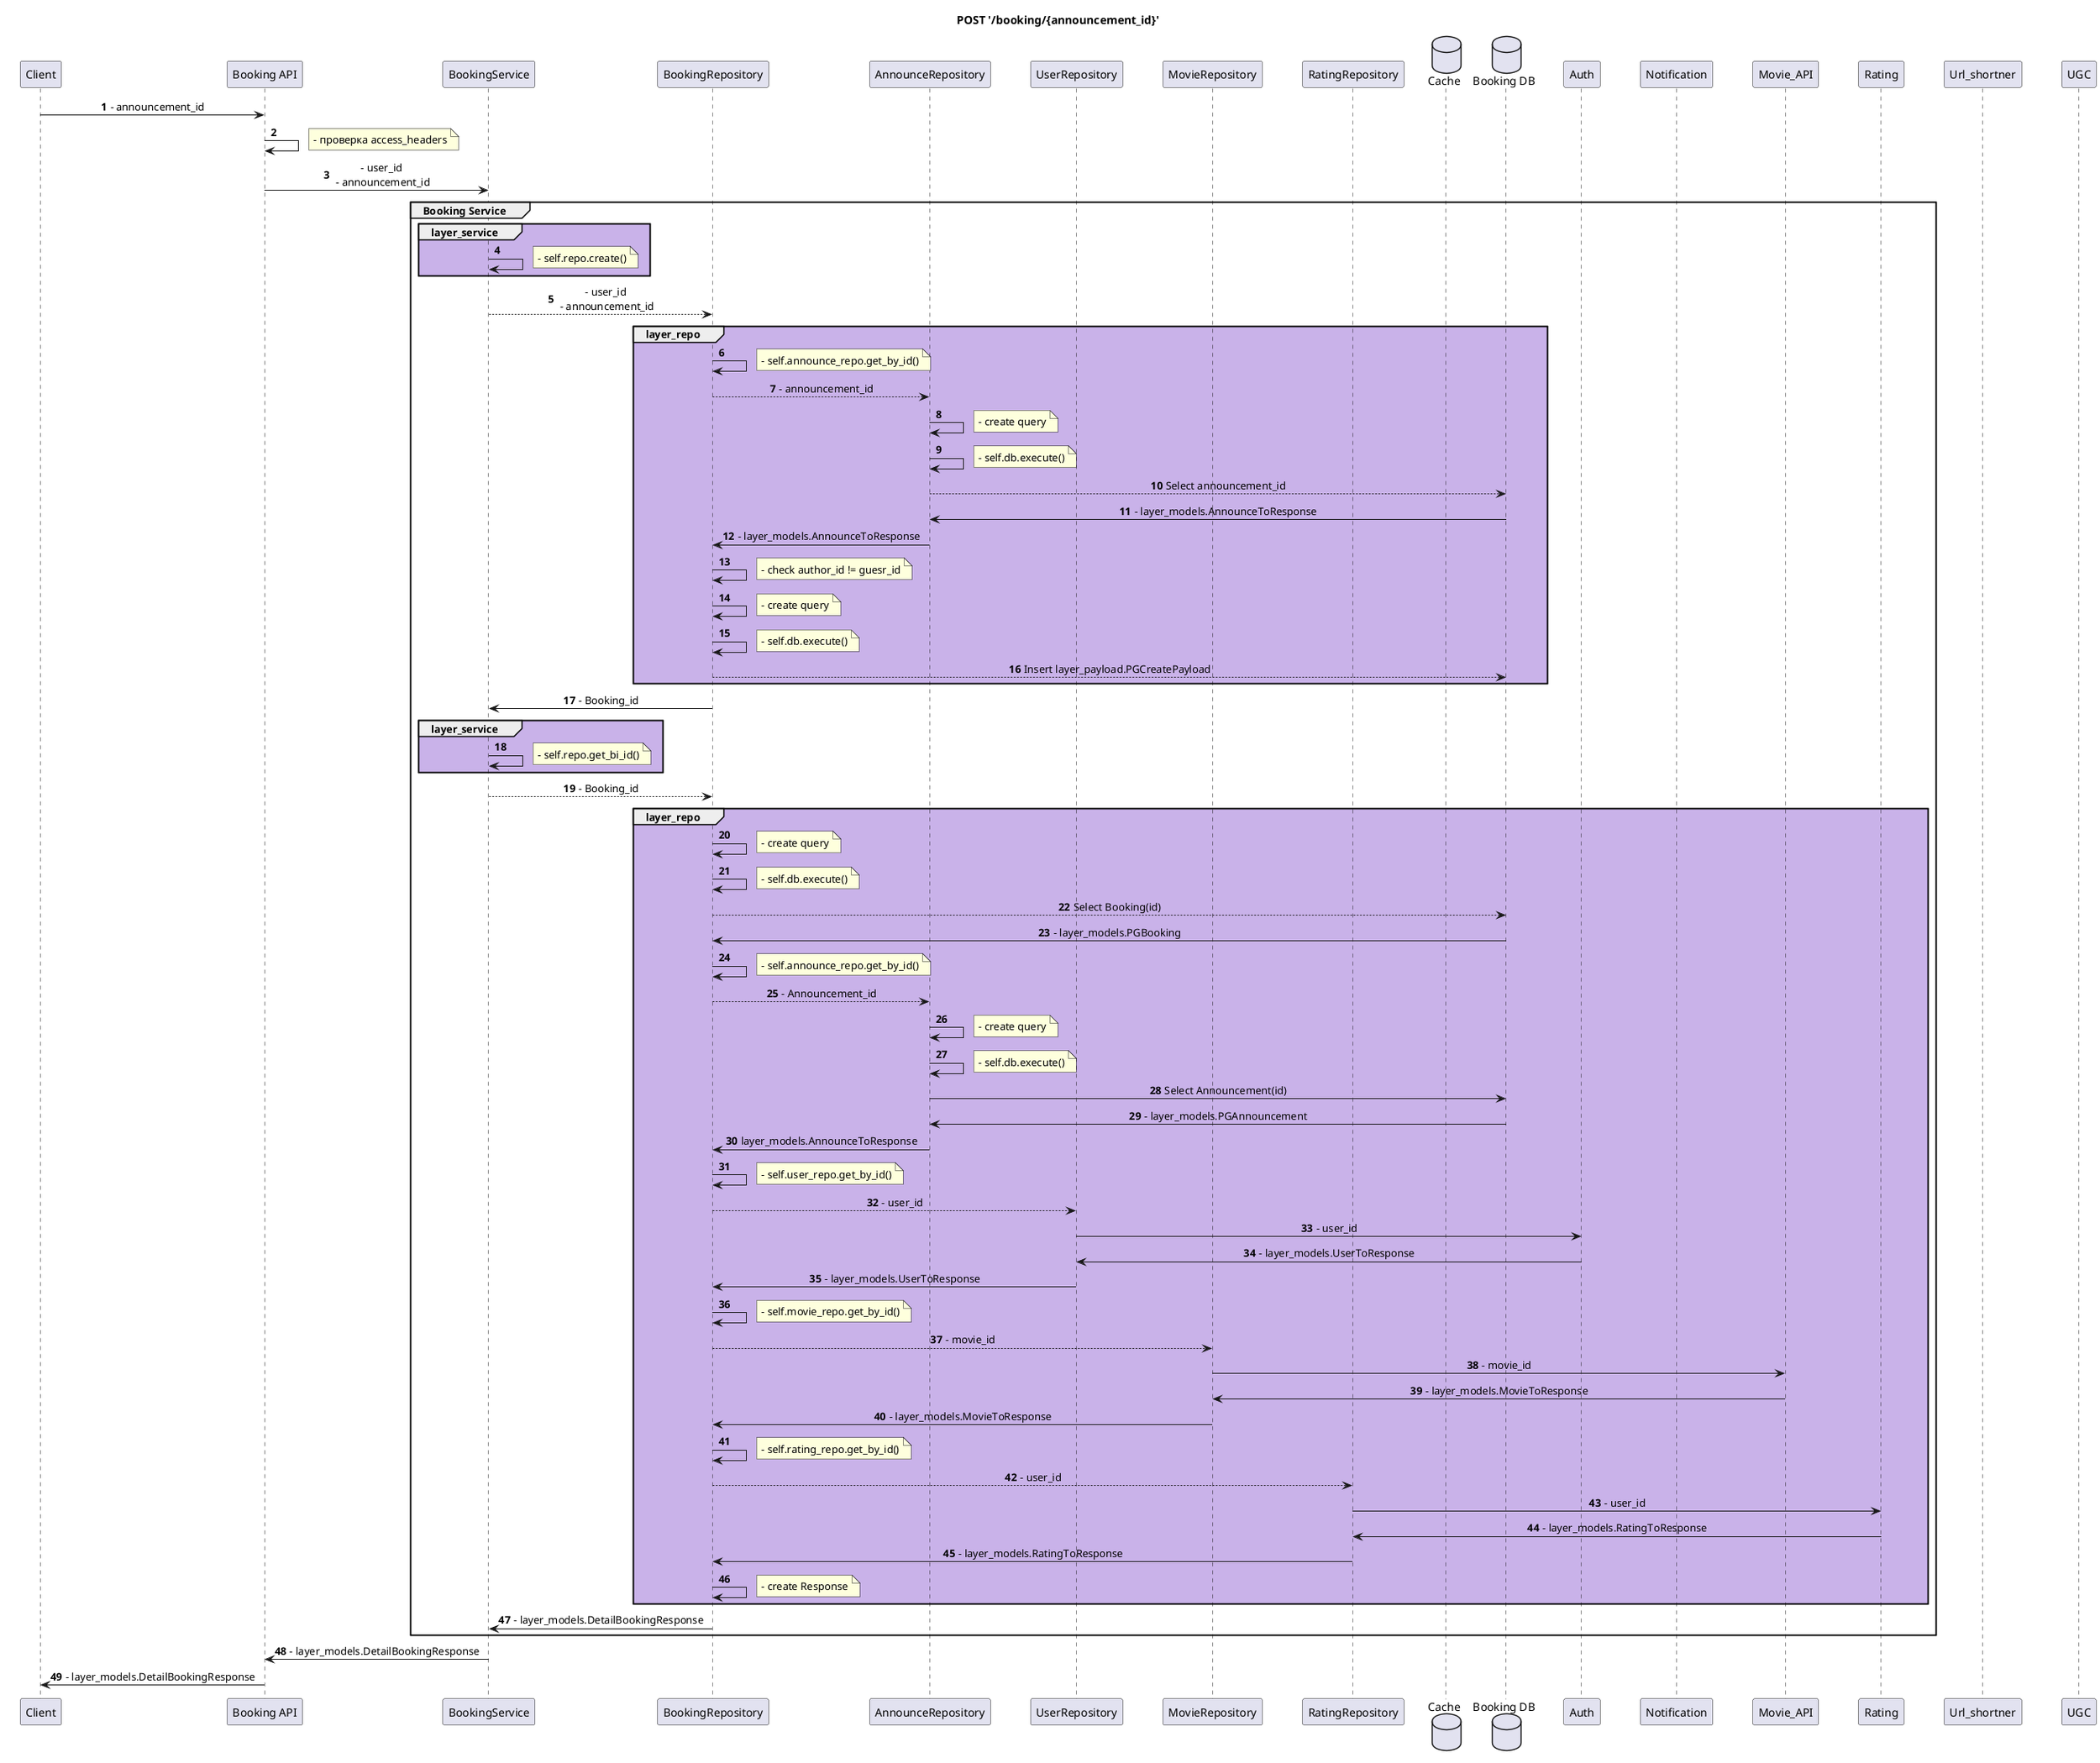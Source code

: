 @startuml layers
' !theme materia
autonumber
skinparam sequence {
    ParticipantPadding 20
    MessageAlign center
}

title POST '/booking/{announcement_id}'

participant Client as Client
participant "Booking API" as API
participant "BookingService" as Service
participant "BookingRepository" as BookingRepo
participant "AnnounceRepository" as AnnounceRepo
participant "UserRepository" as UserRepo
participant "MovieRepository" as MovieRepo
participant "RatingRepository" as RatingRepo
database "Cache" as Cache_Service
database "Booking DB" as DB_Booking
participant DB_Booking
participant Auth
participant Notification
participant Movie_API
participant Rating
participant Url_shortner
participant UGC

Client -> API: - announcement_id
API -> API:
note right
    - проверка access_headers
end note
API -> Service: - user_id\n - announcement_id

group Booking Service

    group #C9B2E9 layer_service
        Service -> Service
        note right
            - self.repo.create()
        end note
        end group

        Service --> BookingRepo: - user_id\n - announcement_id

        group #C9B2E9 layer_repo

            BookingRepo -> BookingRepo
            note right
                - self.announce_repo.get_by_id()
            end note

            BookingRepo --> AnnounceRepo: - announcement_id

            AnnounceRepo -> AnnounceRepo
            note right
                - create query
            end note

            AnnounceRepo -> AnnounceRepo
            note right
                - self.db.execute()
            end note

            AnnounceRepo --> DB_Booking: Select announcement_id
            DB_Booking -> AnnounceRepo: - layer_models.AnnounceToResponse
            AnnounceRepo -> BookingRepo: - layer_models.AnnounceToResponse

            BookingRepo -> BookingRepo
            note right
                - check author_id != guesr_id
            end note

            BookingRepo -> BookingRepo
            note right
                - create query
            end note

            BookingRepo -> BookingRepo
            note right
                - self.db.execute()
            end note

            BookingRepo --> DB_Booking: Insert layer_payload.PGCreatePayload
            end group

            BookingRepo -> Service: - Booking_id

            group #C9B2E9 layer_service
                Service -> Service
                note right
                    - self.repo.get_bi_id()
                end note
                end group

                Service --> BookingRepo: - Booking_id

                group #C9B2E9 layer_repo
                    BookingRepo -> BookingRepo
                    note right
                        - create query
                    end note

                    BookingRepo -> BookingRepo
                    note right
                        - self.db.execute()
                    end note

                    BookingRepo --> DB_Booking: Select Booking(id)
                    DB_Booking -> BookingRepo: - layer_models.PGBooking

                    BookingRepo -> BookingRepo
                    note right
                        - self.announce_repo.get_by_id()
                    end note
                    BookingRepo --> AnnounceRepo: - Announcement_id

                    AnnounceRepo -> AnnounceRepo
                    note right
                        - create query
                    end note

                    AnnounceRepo -> AnnounceRepo
                    note right
                        - self.db.execute()
                    end note

                    AnnounceRepo -> DB_Booking: Select Announcement(id)
                    DB_Booking -> AnnounceRepo: - layer_models.PGAnnouncement

                    AnnounceRepo -> BookingRepo: layer_models.AnnounceToResponse

                    BookingRepo -> BookingRepo
                    note right
                        - self.user_repo.get_by_id()
                    end note
                    BookingRepo --> UserRepo: - user_id
                    UserRepo -> Auth: - user_id
                    Auth -> UserRepo: - layer_models.UserToResponse
                    UserRepo -> BookingRepo: - layer_models.UserToResponse

                    BookingRepo -> BookingRepo
                    note right
                        - self.movie_repo.get_by_id()
                    end note
                    BookingRepo --> MovieRepo: - movie_id
                    MovieRepo -> Movie_API: - movie_id
                    Movie_API -> MovieRepo: - layer_models.MovieToResponse
                    MovieRepo -> BookingRepo: - layer_models.MovieToResponse

                    BookingRepo -> BookingRepo
                    note right
                        - self.rating_repo.get_by_id()
                    end note
                    BookingRepo --> RatingRepo: - user_id
                    RatingRepo -> Rating: - user_id
                    Rating -> RatingRepo: - layer_models.RatingToResponse
                    RatingRepo -> BookingRepo: - layer_models.RatingToResponse

                    BookingRepo -> BookingRepo
                    note right
                        - create Response
                    end note

                    end group

                    BookingRepo -> Service: - layer_models.DetailBookingResponse
                    end group

                    Service -> API: - layer_models.DetailBookingResponse

                    API -> Client: - layer_models.DetailBookingResponse
                    @enduml